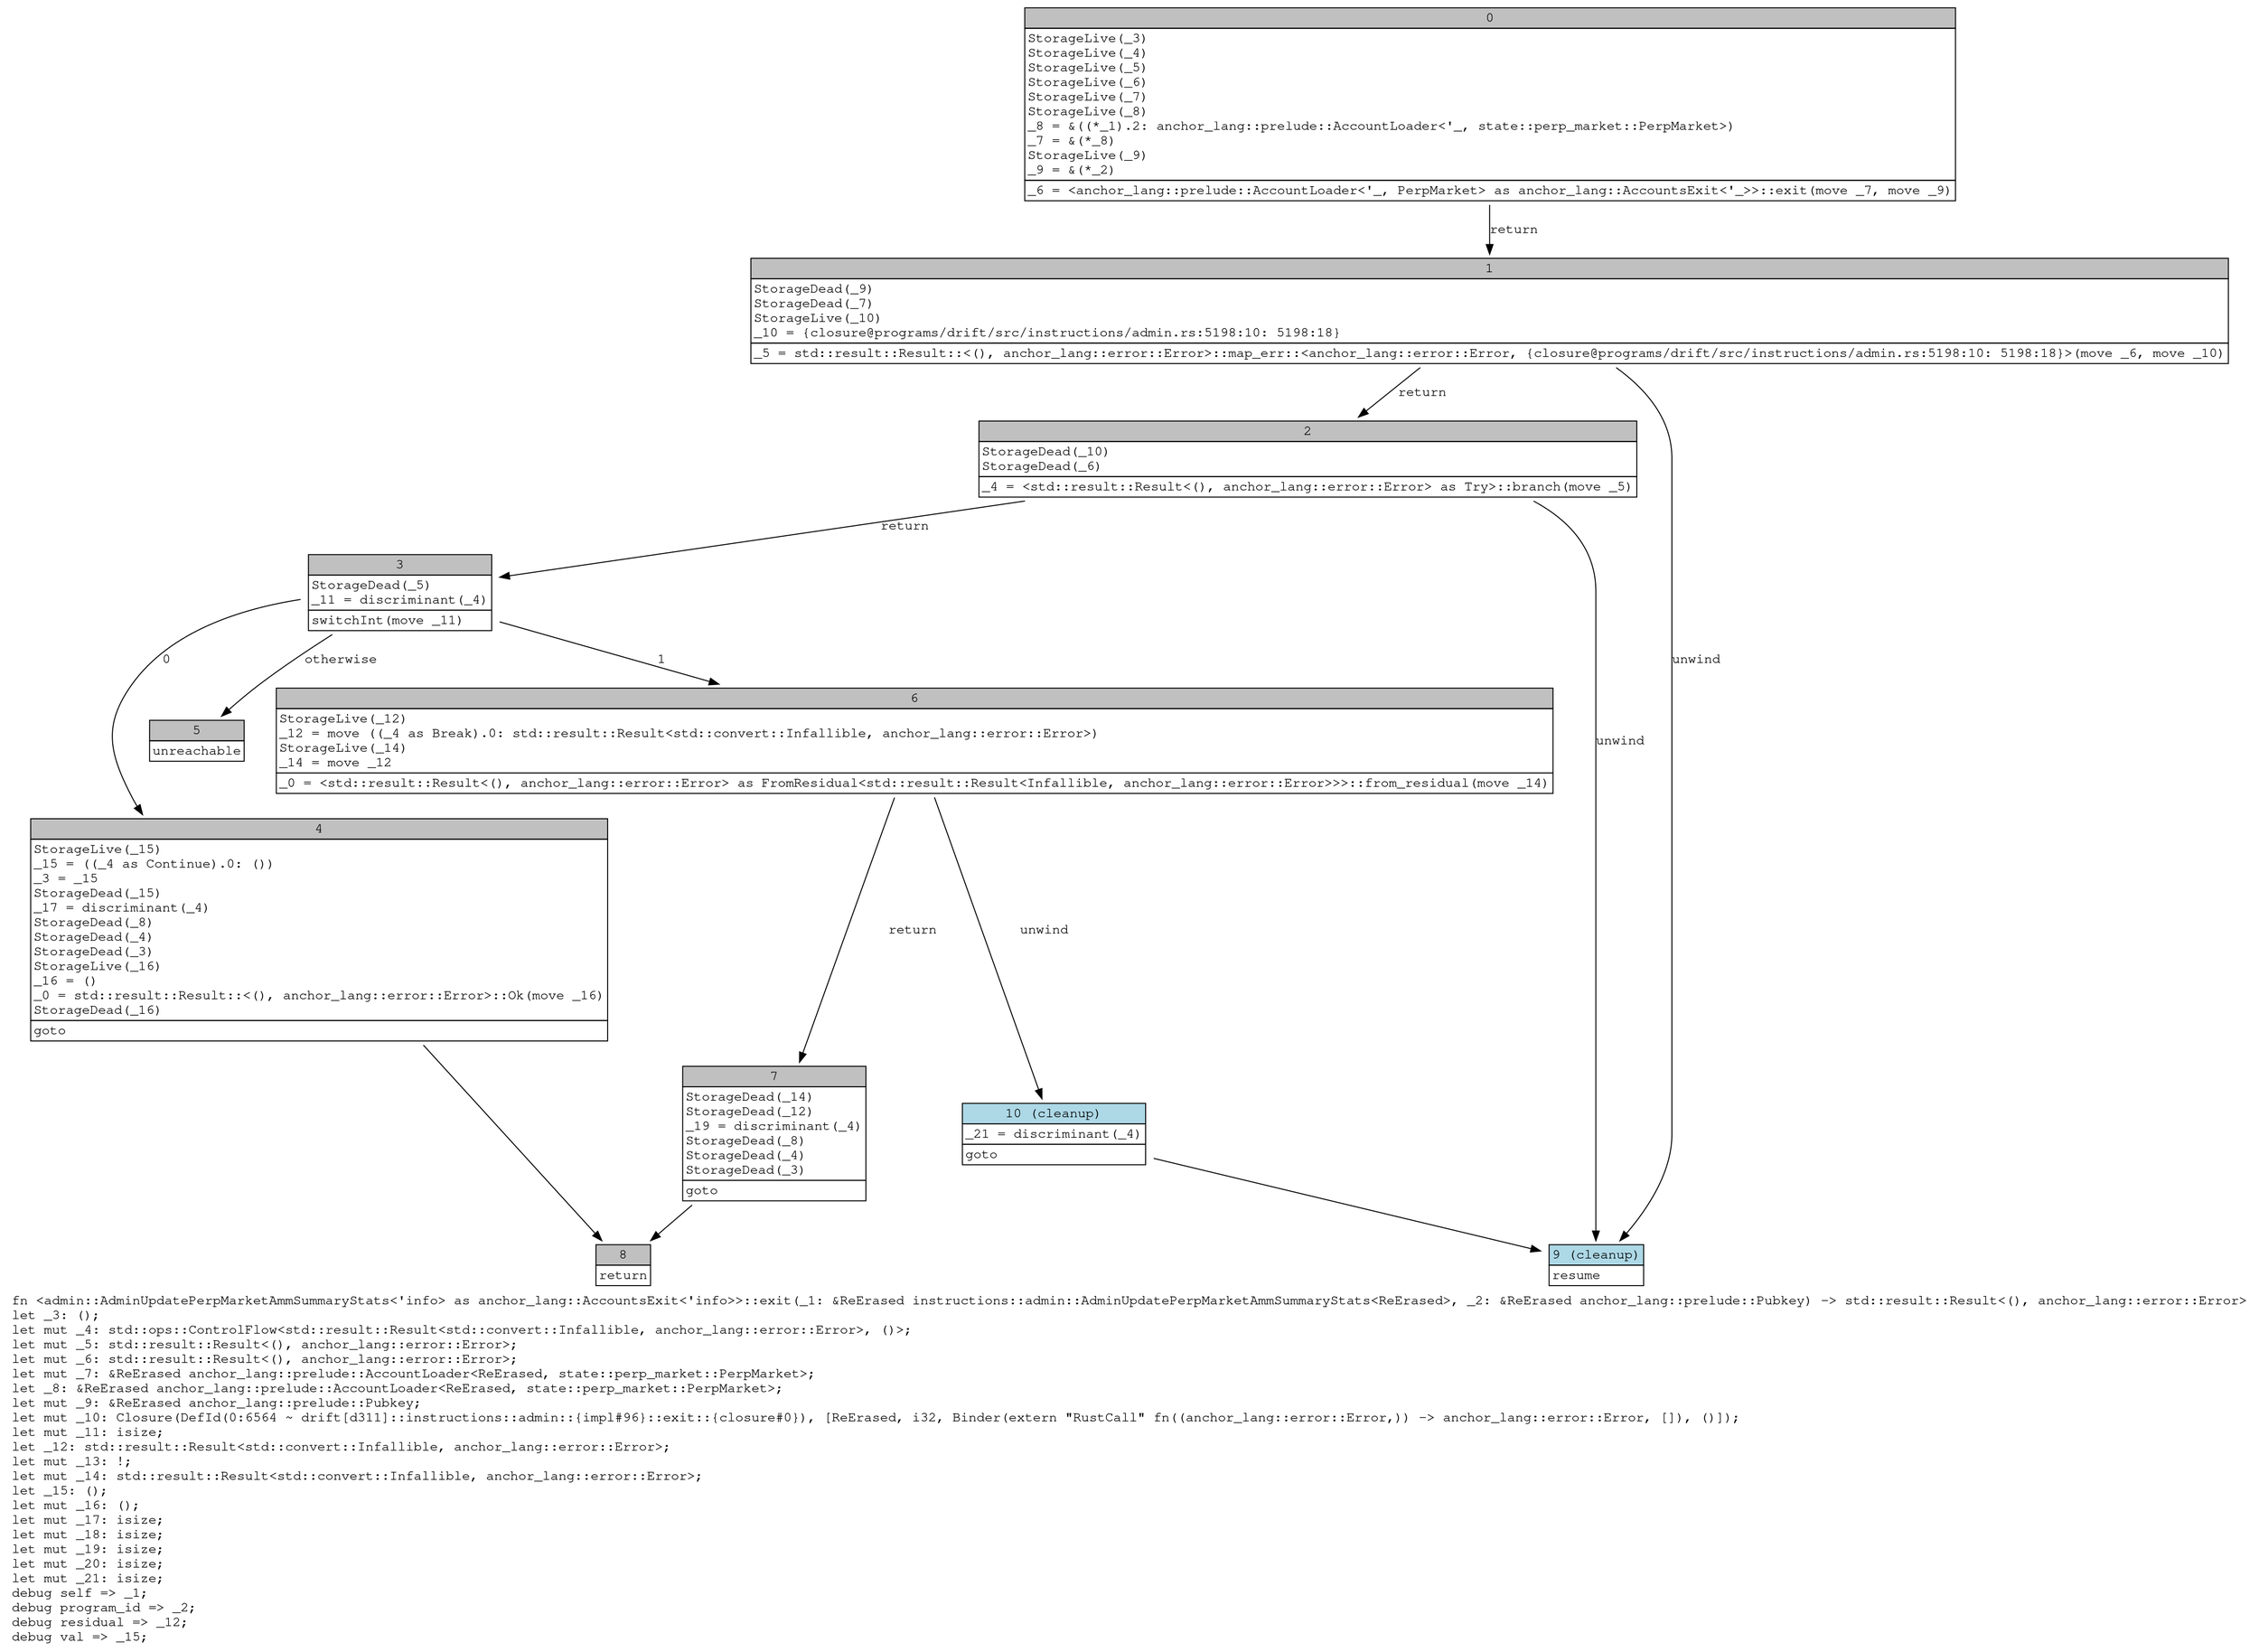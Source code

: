 digraph Mir_0_6563 {
    graph [fontname="Courier, monospace"];
    node [fontname="Courier, monospace"];
    edge [fontname="Courier, monospace"];
    label=<fn &lt;admin::AdminUpdatePerpMarketAmmSummaryStats&lt;'info&gt; as anchor_lang::AccountsExit&lt;'info&gt;&gt;::exit(_1: &amp;ReErased instructions::admin::AdminUpdatePerpMarketAmmSummaryStats&lt;ReErased&gt;, _2: &amp;ReErased anchor_lang::prelude::Pubkey) -&gt; std::result::Result&lt;(), anchor_lang::error::Error&gt;<br align="left"/>let _3: ();<br align="left"/>let mut _4: std::ops::ControlFlow&lt;std::result::Result&lt;std::convert::Infallible, anchor_lang::error::Error&gt;, ()&gt;;<br align="left"/>let mut _5: std::result::Result&lt;(), anchor_lang::error::Error&gt;;<br align="left"/>let mut _6: std::result::Result&lt;(), anchor_lang::error::Error&gt;;<br align="left"/>let mut _7: &amp;ReErased anchor_lang::prelude::AccountLoader&lt;ReErased, state::perp_market::PerpMarket&gt;;<br align="left"/>let _8: &amp;ReErased anchor_lang::prelude::AccountLoader&lt;ReErased, state::perp_market::PerpMarket&gt;;<br align="left"/>let mut _9: &amp;ReErased anchor_lang::prelude::Pubkey;<br align="left"/>let mut _10: Closure(DefId(0:6564 ~ drift[d311]::instructions::admin::{impl#96}::exit::{closure#0}), [ReErased, i32, Binder(extern &quot;RustCall&quot; fn((anchor_lang::error::Error,)) -&gt; anchor_lang::error::Error, []), ()]);<br align="left"/>let mut _11: isize;<br align="left"/>let _12: std::result::Result&lt;std::convert::Infallible, anchor_lang::error::Error&gt;;<br align="left"/>let mut _13: !;<br align="left"/>let mut _14: std::result::Result&lt;std::convert::Infallible, anchor_lang::error::Error&gt;;<br align="left"/>let _15: ();<br align="left"/>let mut _16: ();<br align="left"/>let mut _17: isize;<br align="left"/>let mut _18: isize;<br align="left"/>let mut _19: isize;<br align="left"/>let mut _20: isize;<br align="left"/>let mut _21: isize;<br align="left"/>debug self =&gt; _1;<br align="left"/>debug program_id =&gt; _2;<br align="left"/>debug residual =&gt; _12;<br align="left"/>debug val =&gt; _15;<br align="left"/>>;
    bb0__0_6563 [shape="none", label=<<table border="0" cellborder="1" cellspacing="0"><tr><td bgcolor="gray" align="center" colspan="1">0</td></tr><tr><td align="left" balign="left">StorageLive(_3)<br/>StorageLive(_4)<br/>StorageLive(_5)<br/>StorageLive(_6)<br/>StorageLive(_7)<br/>StorageLive(_8)<br/>_8 = &amp;((*_1).2: anchor_lang::prelude::AccountLoader&lt;'_, state::perp_market::PerpMarket&gt;)<br/>_7 = &amp;(*_8)<br/>StorageLive(_9)<br/>_9 = &amp;(*_2)<br/></td></tr><tr><td align="left">_6 = &lt;anchor_lang::prelude::AccountLoader&lt;'_, PerpMarket&gt; as anchor_lang::AccountsExit&lt;'_&gt;&gt;::exit(move _7, move _9)</td></tr></table>>];
    bb1__0_6563 [shape="none", label=<<table border="0" cellborder="1" cellspacing="0"><tr><td bgcolor="gray" align="center" colspan="1">1</td></tr><tr><td align="left" balign="left">StorageDead(_9)<br/>StorageDead(_7)<br/>StorageLive(_10)<br/>_10 = {closure@programs/drift/src/instructions/admin.rs:5198:10: 5198:18}<br/></td></tr><tr><td align="left">_5 = std::result::Result::&lt;(), anchor_lang::error::Error&gt;::map_err::&lt;anchor_lang::error::Error, {closure@programs/drift/src/instructions/admin.rs:5198:10: 5198:18}&gt;(move _6, move _10)</td></tr></table>>];
    bb2__0_6563 [shape="none", label=<<table border="0" cellborder="1" cellspacing="0"><tr><td bgcolor="gray" align="center" colspan="1">2</td></tr><tr><td align="left" balign="left">StorageDead(_10)<br/>StorageDead(_6)<br/></td></tr><tr><td align="left">_4 = &lt;std::result::Result&lt;(), anchor_lang::error::Error&gt; as Try&gt;::branch(move _5)</td></tr></table>>];
    bb3__0_6563 [shape="none", label=<<table border="0" cellborder="1" cellspacing="0"><tr><td bgcolor="gray" align="center" colspan="1">3</td></tr><tr><td align="left" balign="left">StorageDead(_5)<br/>_11 = discriminant(_4)<br/></td></tr><tr><td align="left">switchInt(move _11)</td></tr></table>>];
    bb4__0_6563 [shape="none", label=<<table border="0" cellborder="1" cellspacing="0"><tr><td bgcolor="gray" align="center" colspan="1">4</td></tr><tr><td align="left" balign="left">StorageLive(_15)<br/>_15 = ((_4 as Continue).0: ())<br/>_3 = _15<br/>StorageDead(_15)<br/>_17 = discriminant(_4)<br/>StorageDead(_8)<br/>StorageDead(_4)<br/>StorageDead(_3)<br/>StorageLive(_16)<br/>_16 = ()<br/>_0 = std::result::Result::&lt;(), anchor_lang::error::Error&gt;::Ok(move _16)<br/>StorageDead(_16)<br/></td></tr><tr><td align="left">goto</td></tr></table>>];
    bb5__0_6563 [shape="none", label=<<table border="0" cellborder="1" cellspacing="0"><tr><td bgcolor="gray" align="center" colspan="1">5</td></tr><tr><td align="left">unreachable</td></tr></table>>];
    bb6__0_6563 [shape="none", label=<<table border="0" cellborder="1" cellspacing="0"><tr><td bgcolor="gray" align="center" colspan="1">6</td></tr><tr><td align="left" balign="left">StorageLive(_12)<br/>_12 = move ((_4 as Break).0: std::result::Result&lt;std::convert::Infallible, anchor_lang::error::Error&gt;)<br/>StorageLive(_14)<br/>_14 = move _12<br/></td></tr><tr><td align="left">_0 = &lt;std::result::Result&lt;(), anchor_lang::error::Error&gt; as FromResidual&lt;std::result::Result&lt;Infallible, anchor_lang::error::Error&gt;&gt;&gt;::from_residual(move _14)</td></tr></table>>];
    bb7__0_6563 [shape="none", label=<<table border="0" cellborder="1" cellspacing="0"><tr><td bgcolor="gray" align="center" colspan="1">7</td></tr><tr><td align="left" balign="left">StorageDead(_14)<br/>StorageDead(_12)<br/>_19 = discriminant(_4)<br/>StorageDead(_8)<br/>StorageDead(_4)<br/>StorageDead(_3)<br/></td></tr><tr><td align="left">goto</td></tr></table>>];
    bb8__0_6563 [shape="none", label=<<table border="0" cellborder="1" cellspacing="0"><tr><td bgcolor="gray" align="center" colspan="1">8</td></tr><tr><td align="left">return</td></tr></table>>];
    bb9__0_6563 [shape="none", label=<<table border="0" cellborder="1" cellspacing="0"><tr><td bgcolor="lightblue" align="center" colspan="1">9 (cleanup)</td></tr><tr><td align="left">resume</td></tr></table>>];
    bb10__0_6563 [shape="none", label=<<table border="0" cellborder="1" cellspacing="0"><tr><td bgcolor="lightblue" align="center" colspan="1">10 (cleanup)</td></tr><tr><td align="left" balign="left">_21 = discriminant(_4)<br/></td></tr><tr><td align="left">goto</td></tr></table>>];
    bb0__0_6563 -> bb1__0_6563 [label="return"];
    bb1__0_6563 -> bb2__0_6563 [label="return"];
    bb1__0_6563 -> bb9__0_6563 [label="unwind"];
    bb2__0_6563 -> bb3__0_6563 [label="return"];
    bb2__0_6563 -> bb9__0_6563 [label="unwind"];
    bb3__0_6563 -> bb4__0_6563 [label="0"];
    bb3__0_6563 -> bb6__0_6563 [label="1"];
    bb3__0_6563 -> bb5__0_6563 [label="otherwise"];
    bb4__0_6563 -> bb8__0_6563 [label=""];
    bb6__0_6563 -> bb7__0_6563 [label="return"];
    bb6__0_6563 -> bb10__0_6563 [label="unwind"];
    bb7__0_6563 -> bb8__0_6563 [label=""];
    bb10__0_6563 -> bb9__0_6563 [label=""];
}
